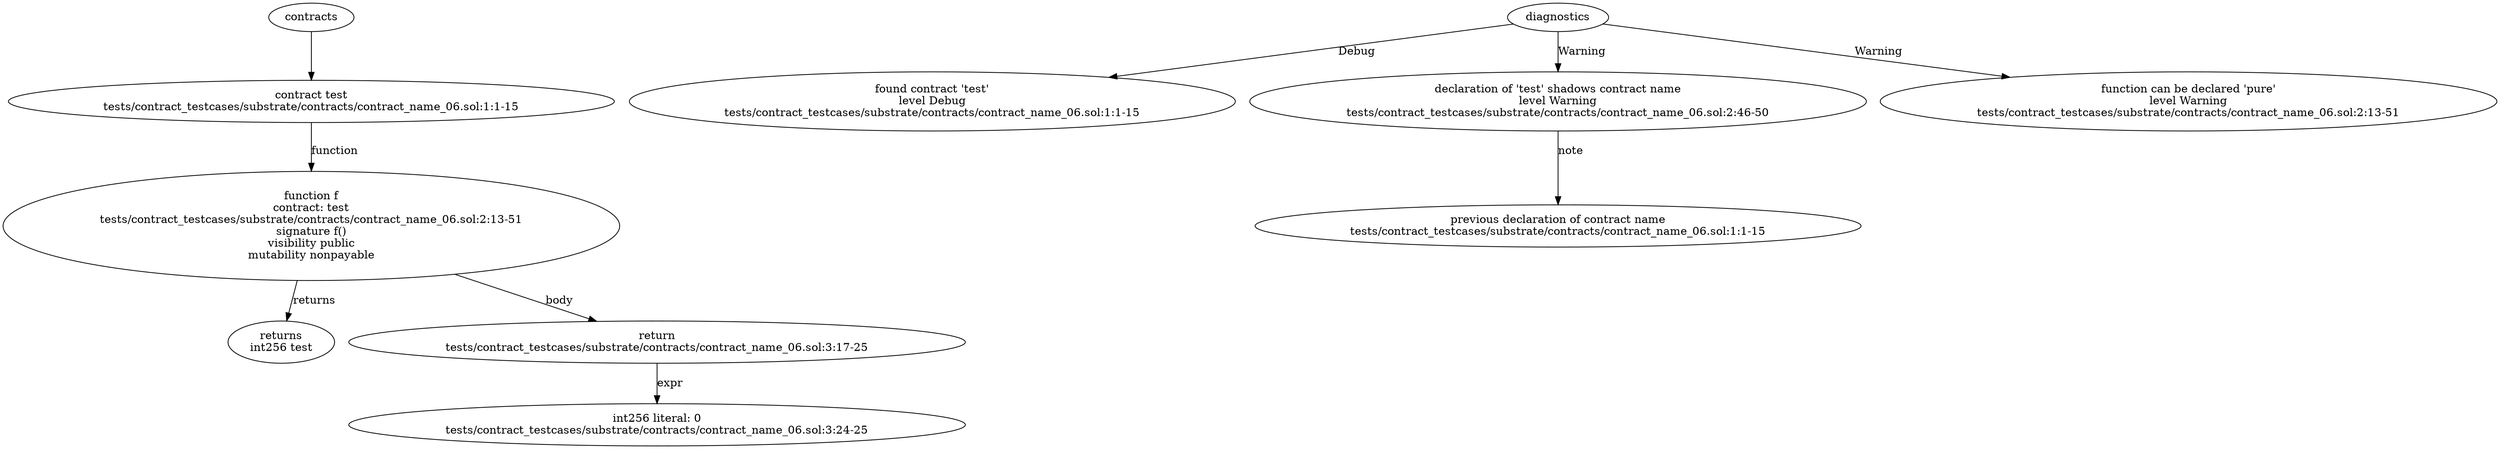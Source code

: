 strict digraph "tests/contract_testcases/substrate/contracts/contract_name_06.sol" {
	contract [label="contract test\ntests/contract_testcases/substrate/contracts/contract_name_06.sol:1:1-15"]
	f [label="function f\ncontract: test\ntests/contract_testcases/substrate/contracts/contract_name_06.sol:2:13-51\nsignature f()\nvisibility public\nmutability nonpayable"]
	returns [label="returns\nint256 test"]
	return [label="return\ntests/contract_testcases/substrate/contracts/contract_name_06.sol:3:17-25"]
	number_literal [label="int256 literal: 0\ntests/contract_testcases/substrate/contracts/contract_name_06.sol:3:24-25"]
	diagnostic [label="found contract 'test'\nlevel Debug\ntests/contract_testcases/substrate/contracts/contract_name_06.sol:1:1-15"]
	diagnostic_8 [label="declaration of 'test' shadows contract name\nlevel Warning\ntests/contract_testcases/substrate/contracts/contract_name_06.sol:2:46-50"]
	note [label="previous declaration of contract name\ntests/contract_testcases/substrate/contracts/contract_name_06.sol:1:1-15"]
	diagnostic_10 [label="function can be declared 'pure'\nlevel Warning\ntests/contract_testcases/substrate/contracts/contract_name_06.sol:2:13-51"]
	contracts -> contract
	contract -> f [label="function"]
	f -> returns [label="returns"]
	f -> return [label="body"]
	return -> number_literal [label="expr"]
	diagnostics -> diagnostic [label="Debug"]
	diagnostics -> diagnostic_8 [label="Warning"]
	diagnostic_8 -> note [label="note"]
	diagnostics -> diagnostic_10 [label="Warning"]
}
